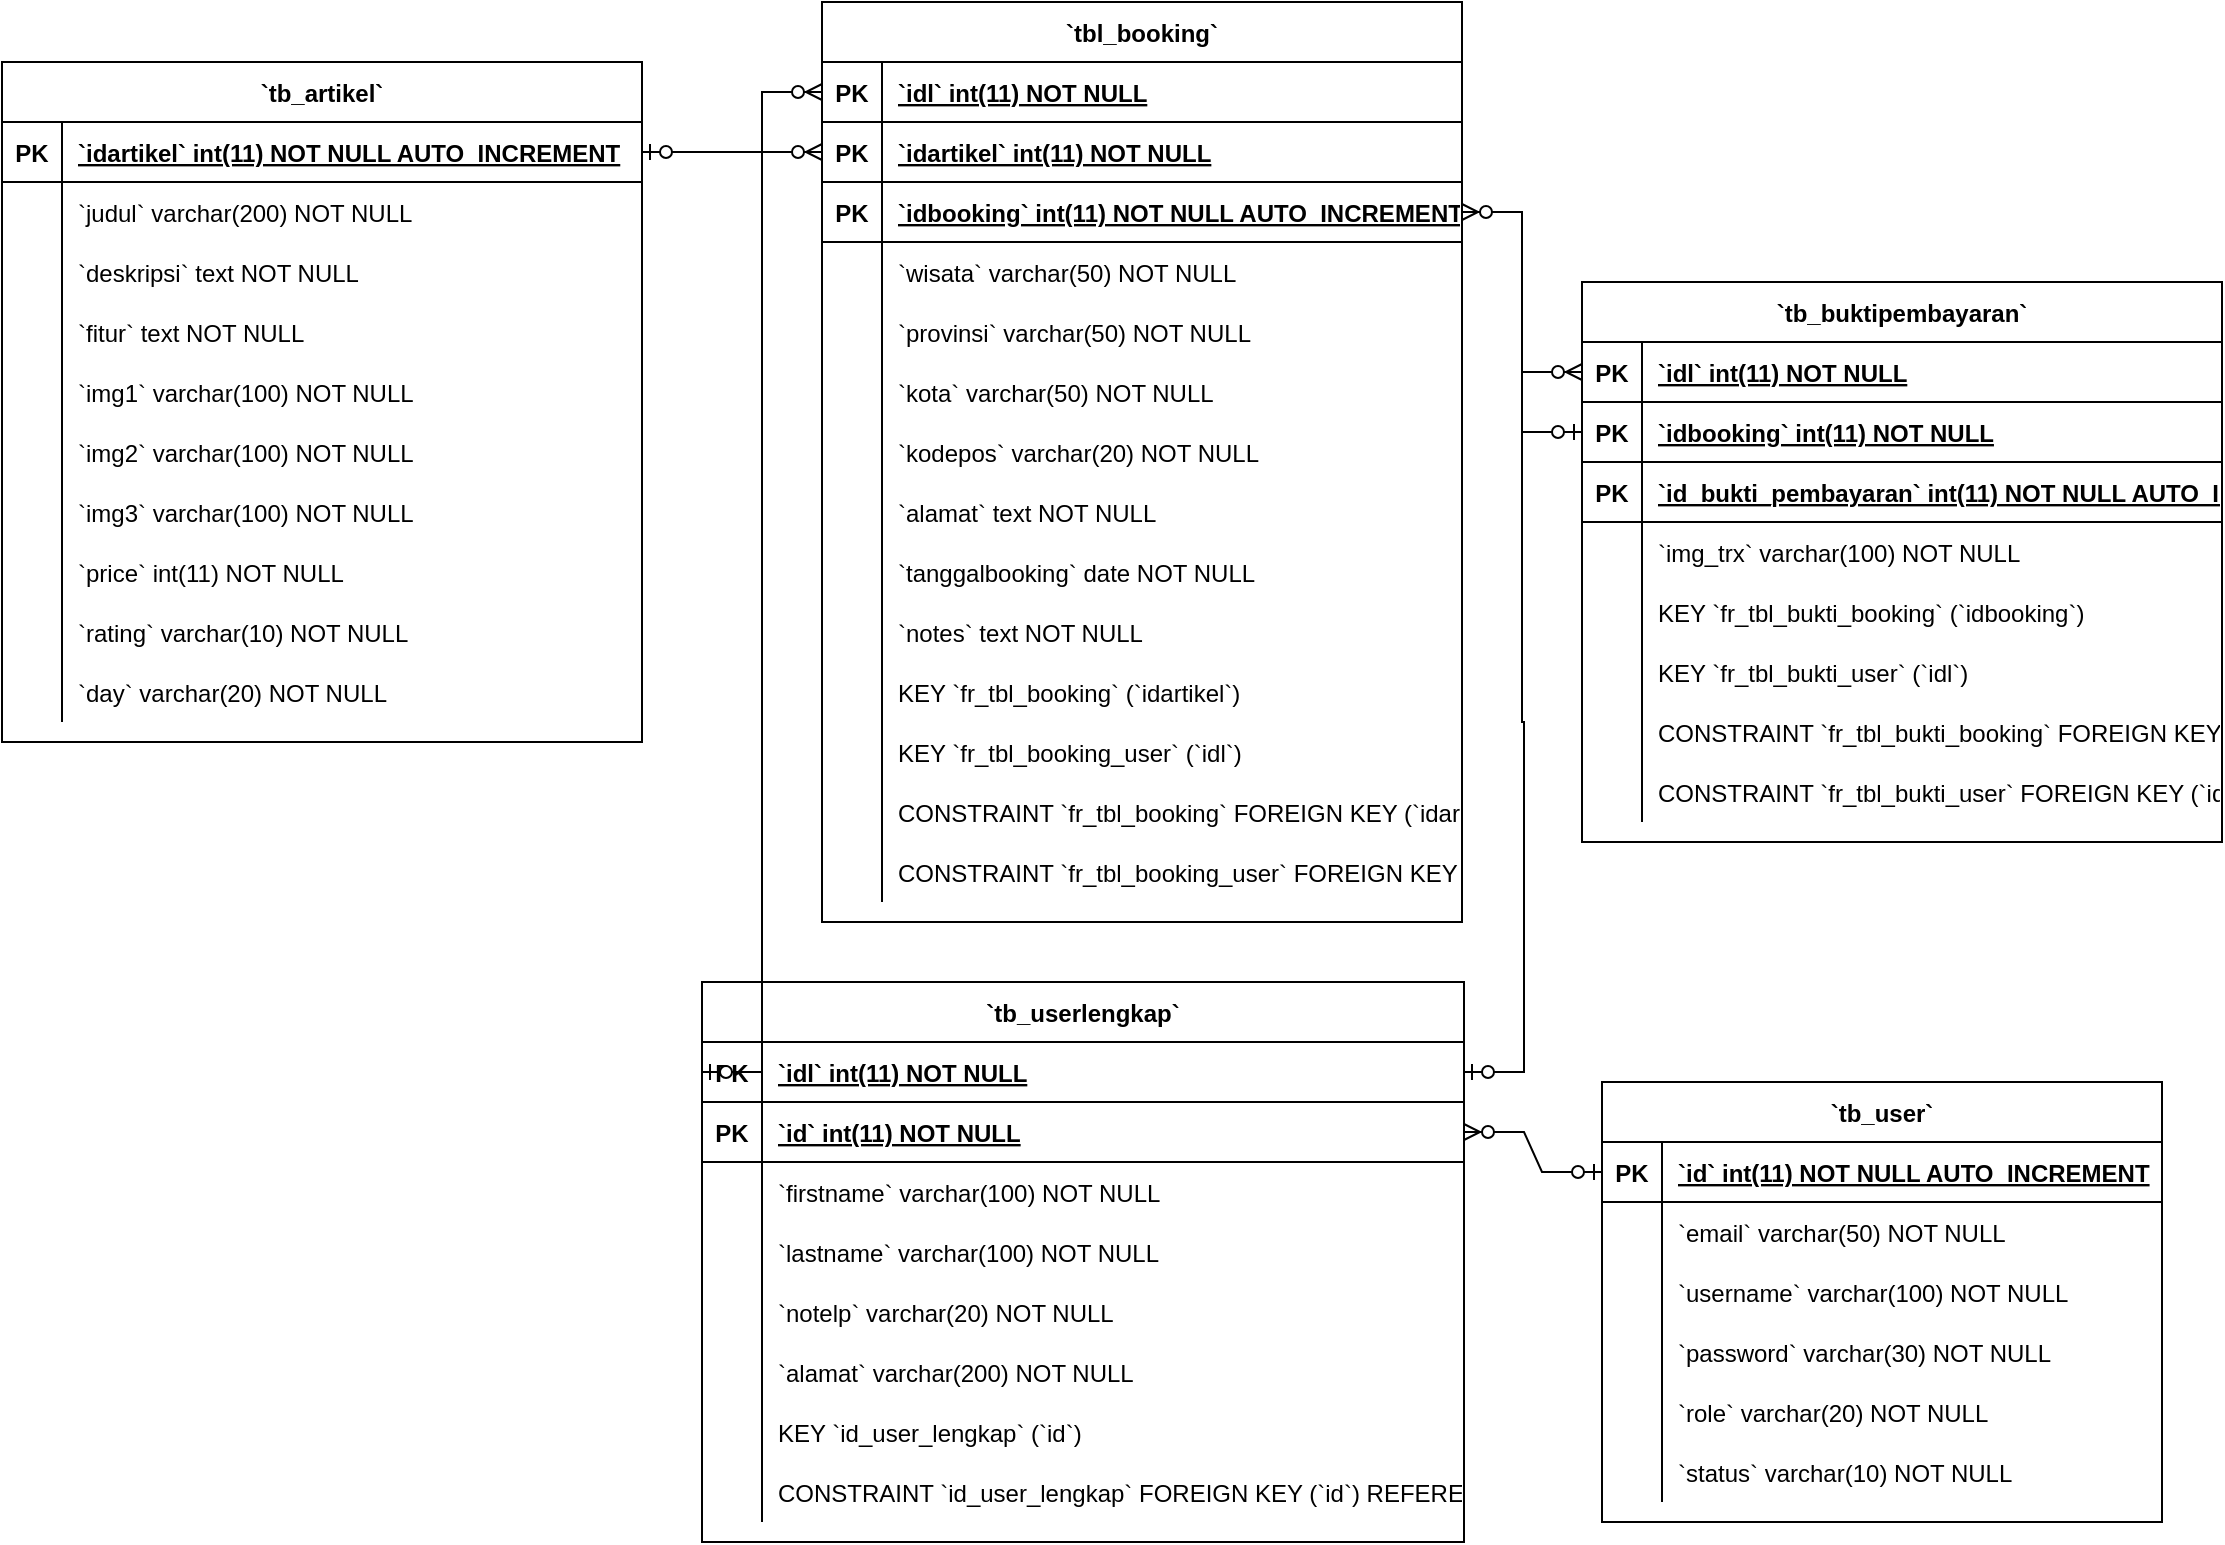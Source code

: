 <mxfile version="20.0.3" type="github">
  <diagram id="C5RBs43oDa-KdzZeNtuy" name="Page-1">
    <mxGraphModel dx="2504" dy="657" grid="1" gridSize="10" guides="1" tooltips="1" connect="1" arrows="1" fold="1" page="1" pageScale="1" pageWidth="1169" pageHeight="827" math="0" shadow="0">
      <root>
        <mxCell id="WIyWlLk6GJQsqaUBKTNV-0" />
        <mxCell id="WIyWlLk6GJQsqaUBKTNV-1" parent="WIyWlLk6GJQsqaUBKTNV-0" />
        <mxCell id="2WwVFmgvTA5Pnts_zzi8-0" value="`tb_artikel`" style="shape=table;startSize=30;container=1;collapsible=1;childLayout=tableLayout;fixedRows=1;rowLines=0;fontStyle=1;align=center;resizeLast=1;" vertex="1" parent="WIyWlLk6GJQsqaUBKTNV-1">
          <mxGeometry x="-1140" y="60" width="320" height="340" as="geometry" />
        </mxCell>
        <mxCell id="2WwVFmgvTA5Pnts_zzi8-1" value="" style="shape=tableRow;horizontal=0;startSize=0;swimlaneHead=0;swimlaneBody=0;fillColor=none;collapsible=0;dropTarget=0;points=[[0,0.5],[1,0.5]];portConstraint=eastwest;top=0;left=0;right=0;bottom=1;" vertex="1" parent="2WwVFmgvTA5Pnts_zzi8-0">
          <mxGeometry y="30" width="320" height="30" as="geometry" />
        </mxCell>
        <mxCell id="2WwVFmgvTA5Pnts_zzi8-2" value="PK" style="shape=partialRectangle;overflow=hidden;connectable=0;fillColor=none;top=0;left=0;bottom=0;right=0;fontStyle=1;" vertex="1" parent="2WwVFmgvTA5Pnts_zzi8-1">
          <mxGeometry width="30" height="30" as="geometry">
            <mxRectangle width="30" height="30" as="alternateBounds" />
          </mxGeometry>
        </mxCell>
        <mxCell id="2WwVFmgvTA5Pnts_zzi8-3" value="`idartikel` int(11) NOT NULL AUTO_INCREMENT" style="shape=partialRectangle;overflow=hidden;connectable=0;fillColor=none;align=left;top=0;left=0;bottom=0;right=0;spacingLeft=6;fontStyle=5;" vertex="1" parent="2WwVFmgvTA5Pnts_zzi8-1">
          <mxGeometry x="30" width="290" height="30" as="geometry">
            <mxRectangle width="290" height="30" as="alternateBounds" />
          </mxGeometry>
        </mxCell>
        <mxCell id="2WwVFmgvTA5Pnts_zzi8-4" value="" style="shape=tableRow;horizontal=0;startSize=0;swimlaneHead=0;swimlaneBody=0;fillColor=none;collapsible=0;dropTarget=0;points=[[0,0.5],[1,0.5]];portConstraint=eastwest;top=0;left=0;right=0;bottom=0;" vertex="1" parent="2WwVFmgvTA5Pnts_zzi8-0">
          <mxGeometry y="60" width="320" height="30" as="geometry" />
        </mxCell>
        <mxCell id="2WwVFmgvTA5Pnts_zzi8-5" value="" style="shape=partialRectangle;overflow=hidden;connectable=0;fillColor=none;top=0;left=0;bottom=0;right=0;" vertex="1" parent="2WwVFmgvTA5Pnts_zzi8-4">
          <mxGeometry width="30" height="30" as="geometry">
            <mxRectangle width="30" height="30" as="alternateBounds" />
          </mxGeometry>
        </mxCell>
        <mxCell id="2WwVFmgvTA5Pnts_zzi8-6" value="`judul` varchar(200) NOT NULL" style="shape=partialRectangle;overflow=hidden;connectable=0;fillColor=none;align=left;top=0;left=0;bottom=0;right=0;spacingLeft=6;" vertex="1" parent="2WwVFmgvTA5Pnts_zzi8-4">
          <mxGeometry x="30" width="290" height="30" as="geometry">
            <mxRectangle width="290" height="30" as="alternateBounds" />
          </mxGeometry>
        </mxCell>
        <mxCell id="2WwVFmgvTA5Pnts_zzi8-7" value="" style="shape=tableRow;horizontal=0;startSize=0;swimlaneHead=0;swimlaneBody=0;fillColor=none;collapsible=0;dropTarget=0;points=[[0,0.5],[1,0.5]];portConstraint=eastwest;top=0;left=0;right=0;bottom=0;" vertex="1" parent="2WwVFmgvTA5Pnts_zzi8-0">
          <mxGeometry y="90" width="320" height="30" as="geometry" />
        </mxCell>
        <mxCell id="2WwVFmgvTA5Pnts_zzi8-8" value="" style="shape=partialRectangle;overflow=hidden;connectable=0;fillColor=none;top=0;left=0;bottom=0;right=0;" vertex="1" parent="2WwVFmgvTA5Pnts_zzi8-7">
          <mxGeometry width="30" height="30" as="geometry">
            <mxRectangle width="30" height="30" as="alternateBounds" />
          </mxGeometry>
        </mxCell>
        <mxCell id="2WwVFmgvTA5Pnts_zzi8-9" value="`deskripsi` text NOT NULL" style="shape=partialRectangle;overflow=hidden;connectable=0;fillColor=none;align=left;top=0;left=0;bottom=0;right=0;spacingLeft=6;" vertex="1" parent="2WwVFmgvTA5Pnts_zzi8-7">
          <mxGeometry x="30" width="290" height="30" as="geometry">
            <mxRectangle width="290" height="30" as="alternateBounds" />
          </mxGeometry>
        </mxCell>
        <mxCell id="2WwVFmgvTA5Pnts_zzi8-10" value="" style="shape=tableRow;horizontal=0;startSize=0;swimlaneHead=0;swimlaneBody=0;fillColor=none;collapsible=0;dropTarget=0;points=[[0,0.5],[1,0.5]];portConstraint=eastwest;top=0;left=0;right=0;bottom=0;" vertex="1" parent="2WwVFmgvTA5Pnts_zzi8-0">
          <mxGeometry y="120" width="320" height="30" as="geometry" />
        </mxCell>
        <mxCell id="2WwVFmgvTA5Pnts_zzi8-11" value="" style="shape=partialRectangle;overflow=hidden;connectable=0;fillColor=none;top=0;left=0;bottom=0;right=0;" vertex="1" parent="2WwVFmgvTA5Pnts_zzi8-10">
          <mxGeometry width="30" height="30" as="geometry">
            <mxRectangle width="30" height="30" as="alternateBounds" />
          </mxGeometry>
        </mxCell>
        <mxCell id="2WwVFmgvTA5Pnts_zzi8-12" value="`fitur` text NOT NULL" style="shape=partialRectangle;overflow=hidden;connectable=0;fillColor=none;align=left;top=0;left=0;bottom=0;right=0;spacingLeft=6;" vertex="1" parent="2WwVFmgvTA5Pnts_zzi8-10">
          <mxGeometry x="30" width="290" height="30" as="geometry">
            <mxRectangle width="290" height="30" as="alternateBounds" />
          </mxGeometry>
        </mxCell>
        <mxCell id="2WwVFmgvTA5Pnts_zzi8-13" value="" style="shape=tableRow;horizontal=0;startSize=0;swimlaneHead=0;swimlaneBody=0;fillColor=none;collapsible=0;dropTarget=0;points=[[0,0.5],[1,0.5]];portConstraint=eastwest;top=0;left=0;right=0;bottom=0;" vertex="1" parent="2WwVFmgvTA5Pnts_zzi8-0">
          <mxGeometry y="150" width="320" height="30" as="geometry" />
        </mxCell>
        <mxCell id="2WwVFmgvTA5Pnts_zzi8-14" value="" style="shape=partialRectangle;overflow=hidden;connectable=0;fillColor=none;top=0;left=0;bottom=0;right=0;" vertex="1" parent="2WwVFmgvTA5Pnts_zzi8-13">
          <mxGeometry width="30" height="30" as="geometry">
            <mxRectangle width="30" height="30" as="alternateBounds" />
          </mxGeometry>
        </mxCell>
        <mxCell id="2WwVFmgvTA5Pnts_zzi8-15" value="`img1` varchar(100) NOT NULL" style="shape=partialRectangle;overflow=hidden;connectable=0;fillColor=none;align=left;top=0;left=0;bottom=0;right=0;spacingLeft=6;" vertex="1" parent="2WwVFmgvTA5Pnts_zzi8-13">
          <mxGeometry x="30" width="290" height="30" as="geometry">
            <mxRectangle width="290" height="30" as="alternateBounds" />
          </mxGeometry>
        </mxCell>
        <mxCell id="2WwVFmgvTA5Pnts_zzi8-16" value="" style="shape=tableRow;horizontal=0;startSize=0;swimlaneHead=0;swimlaneBody=0;fillColor=none;collapsible=0;dropTarget=0;points=[[0,0.5],[1,0.5]];portConstraint=eastwest;top=0;left=0;right=0;bottom=0;" vertex="1" parent="2WwVFmgvTA5Pnts_zzi8-0">
          <mxGeometry y="180" width="320" height="30" as="geometry" />
        </mxCell>
        <mxCell id="2WwVFmgvTA5Pnts_zzi8-17" value="" style="shape=partialRectangle;overflow=hidden;connectable=0;fillColor=none;top=0;left=0;bottom=0;right=0;" vertex="1" parent="2WwVFmgvTA5Pnts_zzi8-16">
          <mxGeometry width="30" height="30" as="geometry">
            <mxRectangle width="30" height="30" as="alternateBounds" />
          </mxGeometry>
        </mxCell>
        <mxCell id="2WwVFmgvTA5Pnts_zzi8-18" value="`img2` varchar(100) NOT NULL" style="shape=partialRectangle;overflow=hidden;connectable=0;fillColor=none;align=left;top=0;left=0;bottom=0;right=0;spacingLeft=6;" vertex="1" parent="2WwVFmgvTA5Pnts_zzi8-16">
          <mxGeometry x="30" width="290" height="30" as="geometry">
            <mxRectangle width="290" height="30" as="alternateBounds" />
          </mxGeometry>
        </mxCell>
        <mxCell id="2WwVFmgvTA5Pnts_zzi8-19" value="" style="shape=tableRow;horizontal=0;startSize=0;swimlaneHead=0;swimlaneBody=0;fillColor=none;collapsible=0;dropTarget=0;points=[[0,0.5],[1,0.5]];portConstraint=eastwest;top=0;left=0;right=0;bottom=0;" vertex="1" parent="2WwVFmgvTA5Pnts_zzi8-0">
          <mxGeometry y="210" width="320" height="30" as="geometry" />
        </mxCell>
        <mxCell id="2WwVFmgvTA5Pnts_zzi8-20" value="" style="shape=partialRectangle;overflow=hidden;connectable=0;fillColor=none;top=0;left=0;bottom=0;right=0;" vertex="1" parent="2WwVFmgvTA5Pnts_zzi8-19">
          <mxGeometry width="30" height="30" as="geometry">
            <mxRectangle width="30" height="30" as="alternateBounds" />
          </mxGeometry>
        </mxCell>
        <mxCell id="2WwVFmgvTA5Pnts_zzi8-21" value="`img3` varchar(100) NOT NULL" style="shape=partialRectangle;overflow=hidden;connectable=0;fillColor=none;align=left;top=0;left=0;bottom=0;right=0;spacingLeft=6;" vertex="1" parent="2WwVFmgvTA5Pnts_zzi8-19">
          <mxGeometry x="30" width="290" height="30" as="geometry">
            <mxRectangle width="290" height="30" as="alternateBounds" />
          </mxGeometry>
        </mxCell>
        <mxCell id="2WwVFmgvTA5Pnts_zzi8-22" value="" style="shape=tableRow;horizontal=0;startSize=0;swimlaneHead=0;swimlaneBody=0;fillColor=none;collapsible=0;dropTarget=0;points=[[0,0.5],[1,0.5]];portConstraint=eastwest;top=0;left=0;right=0;bottom=0;" vertex="1" parent="2WwVFmgvTA5Pnts_zzi8-0">
          <mxGeometry y="240" width="320" height="30" as="geometry" />
        </mxCell>
        <mxCell id="2WwVFmgvTA5Pnts_zzi8-23" value="" style="shape=partialRectangle;overflow=hidden;connectable=0;fillColor=none;top=0;left=0;bottom=0;right=0;" vertex="1" parent="2WwVFmgvTA5Pnts_zzi8-22">
          <mxGeometry width="30" height="30" as="geometry">
            <mxRectangle width="30" height="30" as="alternateBounds" />
          </mxGeometry>
        </mxCell>
        <mxCell id="2WwVFmgvTA5Pnts_zzi8-24" value="`price` int(11) NOT NULL" style="shape=partialRectangle;overflow=hidden;connectable=0;fillColor=none;align=left;top=0;left=0;bottom=0;right=0;spacingLeft=6;" vertex="1" parent="2WwVFmgvTA5Pnts_zzi8-22">
          <mxGeometry x="30" width="290" height="30" as="geometry">
            <mxRectangle width="290" height="30" as="alternateBounds" />
          </mxGeometry>
        </mxCell>
        <mxCell id="2WwVFmgvTA5Pnts_zzi8-25" value="" style="shape=tableRow;horizontal=0;startSize=0;swimlaneHead=0;swimlaneBody=0;fillColor=none;collapsible=0;dropTarget=0;points=[[0,0.5],[1,0.5]];portConstraint=eastwest;top=0;left=0;right=0;bottom=0;" vertex="1" parent="2WwVFmgvTA5Pnts_zzi8-0">
          <mxGeometry y="270" width="320" height="30" as="geometry" />
        </mxCell>
        <mxCell id="2WwVFmgvTA5Pnts_zzi8-26" value="" style="shape=partialRectangle;overflow=hidden;connectable=0;fillColor=none;top=0;left=0;bottom=0;right=0;" vertex="1" parent="2WwVFmgvTA5Pnts_zzi8-25">
          <mxGeometry width="30" height="30" as="geometry">
            <mxRectangle width="30" height="30" as="alternateBounds" />
          </mxGeometry>
        </mxCell>
        <mxCell id="2WwVFmgvTA5Pnts_zzi8-27" value="`rating` varchar(10) NOT NULL" style="shape=partialRectangle;overflow=hidden;connectable=0;fillColor=none;align=left;top=0;left=0;bottom=0;right=0;spacingLeft=6;" vertex="1" parent="2WwVFmgvTA5Pnts_zzi8-25">
          <mxGeometry x="30" width="290" height="30" as="geometry">
            <mxRectangle width="290" height="30" as="alternateBounds" />
          </mxGeometry>
        </mxCell>
        <mxCell id="2WwVFmgvTA5Pnts_zzi8-28" value="" style="shape=tableRow;horizontal=0;startSize=0;swimlaneHead=0;swimlaneBody=0;fillColor=none;collapsible=0;dropTarget=0;points=[[0,0.5],[1,0.5]];portConstraint=eastwest;top=0;left=0;right=0;bottom=0;" vertex="1" parent="2WwVFmgvTA5Pnts_zzi8-0">
          <mxGeometry y="300" width="320" height="30" as="geometry" />
        </mxCell>
        <mxCell id="2WwVFmgvTA5Pnts_zzi8-29" value="" style="shape=partialRectangle;overflow=hidden;connectable=0;fillColor=none;top=0;left=0;bottom=0;right=0;" vertex="1" parent="2WwVFmgvTA5Pnts_zzi8-28">
          <mxGeometry width="30" height="30" as="geometry">
            <mxRectangle width="30" height="30" as="alternateBounds" />
          </mxGeometry>
        </mxCell>
        <mxCell id="2WwVFmgvTA5Pnts_zzi8-30" value="`day` varchar(20) NOT NULL" style="shape=partialRectangle;overflow=hidden;connectable=0;fillColor=none;align=left;top=0;left=0;bottom=0;right=0;spacingLeft=6;" vertex="1" parent="2WwVFmgvTA5Pnts_zzi8-28">
          <mxGeometry x="30" width="290" height="30" as="geometry">
            <mxRectangle width="290" height="30" as="alternateBounds" />
          </mxGeometry>
        </mxCell>
        <mxCell id="2WwVFmgvTA5Pnts_zzi8-31" value="`tb_buktipembayaran`" style="shape=table;startSize=30;container=1;collapsible=1;childLayout=tableLayout;fixedRows=1;rowLines=0;fontStyle=1;align=center;resizeLast=1;" vertex="1" parent="WIyWlLk6GJQsqaUBKTNV-1">
          <mxGeometry x="-350" y="170" width="320" height="280" as="geometry" />
        </mxCell>
        <mxCell id="2WwVFmgvTA5Pnts_zzi8-32" value="" style="shape=tableRow;horizontal=0;startSize=0;swimlaneHead=0;swimlaneBody=0;fillColor=none;collapsible=0;dropTarget=0;points=[[0,0.5],[1,0.5]];portConstraint=eastwest;top=0;left=0;right=0;bottom=1;" vertex="1" parent="2WwVFmgvTA5Pnts_zzi8-31">
          <mxGeometry y="30" width="320" height="30" as="geometry" />
        </mxCell>
        <mxCell id="2WwVFmgvTA5Pnts_zzi8-33" value="PK" style="shape=partialRectangle;overflow=hidden;connectable=0;fillColor=none;top=0;left=0;bottom=0;right=0;fontStyle=1;" vertex="1" parent="2WwVFmgvTA5Pnts_zzi8-32">
          <mxGeometry width="30" height="30" as="geometry">
            <mxRectangle width="30" height="30" as="alternateBounds" />
          </mxGeometry>
        </mxCell>
        <mxCell id="2WwVFmgvTA5Pnts_zzi8-34" value="`idl` int(11) NOT NULL" style="shape=partialRectangle;overflow=hidden;connectable=0;fillColor=none;align=left;top=0;left=0;bottom=0;right=0;spacingLeft=6;fontStyle=5;" vertex="1" parent="2WwVFmgvTA5Pnts_zzi8-32">
          <mxGeometry x="30" width="290" height="30" as="geometry">
            <mxRectangle width="290" height="30" as="alternateBounds" />
          </mxGeometry>
        </mxCell>
        <mxCell id="2WwVFmgvTA5Pnts_zzi8-35" value="" style="shape=tableRow;horizontal=0;startSize=0;swimlaneHead=0;swimlaneBody=0;fillColor=none;collapsible=0;dropTarget=0;points=[[0,0.5],[1,0.5]];portConstraint=eastwest;top=0;left=0;right=0;bottom=1;" vertex="1" parent="2WwVFmgvTA5Pnts_zzi8-31">
          <mxGeometry y="60" width="320" height="30" as="geometry" />
        </mxCell>
        <mxCell id="2WwVFmgvTA5Pnts_zzi8-36" value="PK" style="shape=partialRectangle;overflow=hidden;connectable=0;fillColor=none;top=0;left=0;bottom=0;right=0;fontStyle=1;" vertex="1" parent="2WwVFmgvTA5Pnts_zzi8-35">
          <mxGeometry width="30" height="30" as="geometry">
            <mxRectangle width="30" height="30" as="alternateBounds" />
          </mxGeometry>
        </mxCell>
        <mxCell id="2WwVFmgvTA5Pnts_zzi8-37" value="`idbooking` int(11) NOT NULL" style="shape=partialRectangle;overflow=hidden;connectable=0;fillColor=none;align=left;top=0;left=0;bottom=0;right=0;spacingLeft=6;fontStyle=5;" vertex="1" parent="2WwVFmgvTA5Pnts_zzi8-35">
          <mxGeometry x="30" width="290" height="30" as="geometry">
            <mxRectangle width="290" height="30" as="alternateBounds" />
          </mxGeometry>
        </mxCell>
        <mxCell id="2WwVFmgvTA5Pnts_zzi8-38" value="" style="shape=tableRow;horizontal=0;startSize=0;swimlaneHead=0;swimlaneBody=0;fillColor=none;collapsible=0;dropTarget=0;points=[[0,0.5],[1,0.5]];portConstraint=eastwest;top=0;left=0;right=0;bottom=1;" vertex="1" parent="2WwVFmgvTA5Pnts_zzi8-31">
          <mxGeometry y="90" width="320" height="30" as="geometry" />
        </mxCell>
        <mxCell id="2WwVFmgvTA5Pnts_zzi8-39" value="PK" style="shape=partialRectangle;overflow=hidden;connectable=0;fillColor=none;top=0;left=0;bottom=0;right=0;fontStyle=1;" vertex="1" parent="2WwVFmgvTA5Pnts_zzi8-38">
          <mxGeometry width="30" height="30" as="geometry">
            <mxRectangle width="30" height="30" as="alternateBounds" />
          </mxGeometry>
        </mxCell>
        <mxCell id="2WwVFmgvTA5Pnts_zzi8-40" value="`id_bukti_pembayaran` int(11) NOT NULL AUTO_INCREMENT" style="shape=partialRectangle;overflow=hidden;connectable=0;fillColor=none;align=left;top=0;left=0;bottom=0;right=0;spacingLeft=6;fontStyle=5;" vertex="1" parent="2WwVFmgvTA5Pnts_zzi8-38">
          <mxGeometry x="30" width="290" height="30" as="geometry">
            <mxRectangle width="290" height="30" as="alternateBounds" />
          </mxGeometry>
        </mxCell>
        <mxCell id="2WwVFmgvTA5Pnts_zzi8-41" value="" style="shape=tableRow;horizontal=0;startSize=0;swimlaneHead=0;swimlaneBody=0;fillColor=none;collapsible=0;dropTarget=0;points=[[0,0.5],[1,0.5]];portConstraint=eastwest;top=0;left=0;right=0;bottom=0;" vertex="1" parent="2WwVFmgvTA5Pnts_zzi8-31">
          <mxGeometry y="120" width="320" height="30" as="geometry" />
        </mxCell>
        <mxCell id="2WwVFmgvTA5Pnts_zzi8-42" value="" style="shape=partialRectangle;overflow=hidden;connectable=0;fillColor=none;top=0;left=0;bottom=0;right=0;" vertex="1" parent="2WwVFmgvTA5Pnts_zzi8-41">
          <mxGeometry width="30" height="30" as="geometry">
            <mxRectangle width="30" height="30" as="alternateBounds" />
          </mxGeometry>
        </mxCell>
        <mxCell id="2WwVFmgvTA5Pnts_zzi8-43" value="`img_trx` varchar(100) NOT NULL" style="shape=partialRectangle;overflow=hidden;connectable=0;fillColor=none;align=left;top=0;left=0;bottom=0;right=0;spacingLeft=6;" vertex="1" parent="2WwVFmgvTA5Pnts_zzi8-41">
          <mxGeometry x="30" width="290" height="30" as="geometry">
            <mxRectangle width="290" height="30" as="alternateBounds" />
          </mxGeometry>
        </mxCell>
        <mxCell id="2WwVFmgvTA5Pnts_zzi8-44" value="" style="shape=tableRow;horizontal=0;startSize=0;swimlaneHead=0;swimlaneBody=0;fillColor=none;collapsible=0;dropTarget=0;points=[[0,0.5],[1,0.5]];portConstraint=eastwest;top=0;left=0;right=0;bottom=0;" vertex="1" parent="2WwVFmgvTA5Pnts_zzi8-31">
          <mxGeometry y="150" width="320" height="30" as="geometry" />
        </mxCell>
        <mxCell id="2WwVFmgvTA5Pnts_zzi8-45" value="" style="shape=partialRectangle;overflow=hidden;connectable=0;fillColor=none;top=0;left=0;bottom=0;right=0;" vertex="1" parent="2WwVFmgvTA5Pnts_zzi8-44">
          <mxGeometry width="30" height="30" as="geometry">
            <mxRectangle width="30" height="30" as="alternateBounds" />
          </mxGeometry>
        </mxCell>
        <mxCell id="2WwVFmgvTA5Pnts_zzi8-46" value="KEY `fr_tbl_bukti_booking` (`idbooking`)" style="shape=partialRectangle;overflow=hidden;connectable=0;fillColor=none;align=left;top=0;left=0;bottom=0;right=0;spacingLeft=6;" vertex="1" parent="2WwVFmgvTA5Pnts_zzi8-44">
          <mxGeometry x="30" width="290" height="30" as="geometry">
            <mxRectangle width="290" height="30" as="alternateBounds" />
          </mxGeometry>
        </mxCell>
        <mxCell id="2WwVFmgvTA5Pnts_zzi8-47" value="" style="shape=tableRow;horizontal=0;startSize=0;swimlaneHead=0;swimlaneBody=0;fillColor=none;collapsible=0;dropTarget=0;points=[[0,0.5],[1,0.5]];portConstraint=eastwest;top=0;left=0;right=0;bottom=0;" vertex="1" parent="2WwVFmgvTA5Pnts_zzi8-31">
          <mxGeometry y="180" width="320" height="30" as="geometry" />
        </mxCell>
        <mxCell id="2WwVFmgvTA5Pnts_zzi8-48" value="" style="shape=partialRectangle;overflow=hidden;connectable=0;fillColor=none;top=0;left=0;bottom=0;right=0;" vertex="1" parent="2WwVFmgvTA5Pnts_zzi8-47">
          <mxGeometry width="30" height="30" as="geometry">
            <mxRectangle width="30" height="30" as="alternateBounds" />
          </mxGeometry>
        </mxCell>
        <mxCell id="2WwVFmgvTA5Pnts_zzi8-49" value="KEY `fr_tbl_bukti_user` (`idl`)" style="shape=partialRectangle;overflow=hidden;connectable=0;fillColor=none;align=left;top=0;left=0;bottom=0;right=0;spacingLeft=6;" vertex="1" parent="2WwVFmgvTA5Pnts_zzi8-47">
          <mxGeometry x="30" width="290" height="30" as="geometry">
            <mxRectangle width="290" height="30" as="alternateBounds" />
          </mxGeometry>
        </mxCell>
        <mxCell id="2WwVFmgvTA5Pnts_zzi8-50" value="" style="shape=tableRow;horizontal=0;startSize=0;swimlaneHead=0;swimlaneBody=0;fillColor=none;collapsible=0;dropTarget=0;points=[[0,0.5],[1,0.5]];portConstraint=eastwest;top=0;left=0;right=0;bottom=0;" vertex="1" parent="2WwVFmgvTA5Pnts_zzi8-31">
          <mxGeometry y="210" width="320" height="30" as="geometry" />
        </mxCell>
        <mxCell id="2WwVFmgvTA5Pnts_zzi8-51" value="" style="shape=partialRectangle;overflow=hidden;connectable=0;fillColor=none;top=0;left=0;bottom=0;right=0;" vertex="1" parent="2WwVFmgvTA5Pnts_zzi8-50">
          <mxGeometry width="30" height="30" as="geometry">
            <mxRectangle width="30" height="30" as="alternateBounds" />
          </mxGeometry>
        </mxCell>
        <mxCell id="2WwVFmgvTA5Pnts_zzi8-52" value="CONSTRAINT `fr_tbl_bukti_booking` FOREIGN KEY (`idbooking`) REFERENCES `tbl_booking` (`idbooking`) ON DELETE CASCADE ON UPDATE CASCADE" style="shape=partialRectangle;overflow=hidden;connectable=0;fillColor=none;align=left;top=0;left=0;bottom=0;right=0;spacingLeft=6;" vertex="1" parent="2WwVFmgvTA5Pnts_zzi8-50">
          <mxGeometry x="30" width="290" height="30" as="geometry">
            <mxRectangle width="290" height="30" as="alternateBounds" />
          </mxGeometry>
        </mxCell>
        <mxCell id="2WwVFmgvTA5Pnts_zzi8-53" value="" style="shape=tableRow;horizontal=0;startSize=0;swimlaneHead=0;swimlaneBody=0;fillColor=none;collapsible=0;dropTarget=0;points=[[0,0.5],[1,0.5]];portConstraint=eastwest;top=0;left=0;right=0;bottom=0;" vertex="1" parent="2WwVFmgvTA5Pnts_zzi8-31">
          <mxGeometry y="240" width="320" height="30" as="geometry" />
        </mxCell>
        <mxCell id="2WwVFmgvTA5Pnts_zzi8-54" value="" style="shape=partialRectangle;overflow=hidden;connectable=0;fillColor=none;top=0;left=0;bottom=0;right=0;" vertex="1" parent="2WwVFmgvTA5Pnts_zzi8-53">
          <mxGeometry width="30" height="30" as="geometry">
            <mxRectangle width="30" height="30" as="alternateBounds" />
          </mxGeometry>
        </mxCell>
        <mxCell id="2WwVFmgvTA5Pnts_zzi8-55" value="CONSTRAINT `fr_tbl_bukti_user` FOREIGN KEY (`idl`) REFERENCES `tb_userlengkap` (`idl`) ON DELETE CASCADE ON UPDATE CASCADE" style="shape=partialRectangle;overflow=hidden;connectable=0;fillColor=none;align=left;top=0;left=0;bottom=0;right=0;spacingLeft=6;" vertex="1" parent="2WwVFmgvTA5Pnts_zzi8-53">
          <mxGeometry x="30" width="290" height="30" as="geometry">
            <mxRectangle width="290" height="30" as="alternateBounds" />
          </mxGeometry>
        </mxCell>
        <mxCell id="2WwVFmgvTA5Pnts_zzi8-56" value="`tb_user`" style="shape=table;startSize=30;container=1;collapsible=1;childLayout=tableLayout;fixedRows=1;rowLines=0;fontStyle=1;align=center;resizeLast=1;" vertex="1" parent="WIyWlLk6GJQsqaUBKTNV-1">
          <mxGeometry x="-340" y="570" width="280" height="220" as="geometry" />
        </mxCell>
        <mxCell id="2WwVFmgvTA5Pnts_zzi8-57" value="" style="shape=tableRow;horizontal=0;startSize=0;swimlaneHead=0;swimlaneBody=0;fillColor=none;collapsible=0;dropTarget=0;points=[[0,0.5],[1,0.5]];portConstraint=eastwest;top=0;left=0;right=0;bottom=1;" vertex="1" parent="2WwVFmgvTA5Pnts_zzi8-56">
          <mxGeometry y="30" width="280" height="30" as="geometry" />
        </mxCell>
        <mxCell id="2WwVFmgvTA5Pnts_zzi8-58" value="PK" style="shape=partialRectangle;overflow=hidden;connectable=0;fillColor=none;top=0;left=0;bottom=0;right=0;fontStyle=1;" vertex="1" parent="2WwVFmgvTA5Pnts_zzi8-57">
          <mxGeometry width="30" height="30" as="geometry">
            <mxRectangle width="30" height="30" as="alternateBounds" />
          </mxGeometry>
        </mxCell>
        <mxCell id="2WwVFmgvTA5Pnts_zzi8-59" value="`id` int(11) NOT NULL AUTO_INCREMENT" style="shape=partialRectangle;overflow=hidden;connectable=0;fillColor=none;align=left;top=0;left=0;bottom=0;right=0;spacingLeft=6;fontStyle=5;" vertex="1" parent="2WwVFmgvTA5Pnts_zzi8-57">
          <mxGeometry x="30" width="250" height="30" as="geometry">
            <mxRectangle width="250" height="30" as="alternateBounds" />
          </mxGeometry>
        </mxCell>
        <mxCell id="2WwVFmgvTA5Pnts_zzi8-60" value="" style="shape=tableRow;horizontal=0;startSize=0;swimlaneHead=0;swimlaneBody=0;fillColor=none;collapsible=0;dropTarget=0;points=[[0,0.5],[1,0.5]];portConstraint=eastwest;top=0;left=0;right=0;bottom=0;" vertex="1" parent="2WwVFmgvTA5Pnts_zzi8-56">
          <mxGeometry y="60" width="280" height="30" as="geometry" />
        </mxCell>
        <mxCell id="2WwVFmgvTA5Pnts_zzi8-61" value="" style="shape=partialRectangle;overflow=hidden;connectable=0;fillColor=none;top=0;left=0;bottom=0;right=0;" vertex="1" parent="2WwVFmgvTA5Pnts_zzi8-60">
          <mxGeometry width="30" height="30" as="geometry">
            <mxRectangle width="30" height="30" as="alternateBounds" />
          </mxGeometry>
        </mxCell>
        <mxCell id="2WwVFmgvTA5Pnts_zzi8-62" value="`email` varchar(50) NOT NULL" style="shape=partialRectangle;overflow=hidden;connectable=0;fillColor=none;align=left;top=0;left=0;bottom=0;right=0;spacingLeft=6;" vertex="1" parent="2WwVFmgvTA5Pnts_zzi8-60">
          <mxGeometry x="30" width="250" height="30" as="geometry">
            <mxRectangle width="250" height="30" as="alternateBounds" />
          </mxGeometry>
        </mxCell>
        <mxCell id="2WwVFmgvTA5Pnts_zzi8-63" value="" style="shape=tableRow;horizontal=0;startSize=0;swimlaneHead=0;swimlaneBody=0;fillColor=none;collapsible=0;dropTarget=0;points=[[0,0.5],[1,0.5]];portConstraint=eastwest;top=0;left=0;right=0;bottom=0;" vertex="1" parent="2WwVFmgvTA5Pnts_zzi8-56">
          <mxGeometry y="90" width="280" height="30" as="geometry" />
        </mxCell>
        <mxCell id="2WwVFmgvTA5Pnts_zzi8-64" value="" style="shape=partialRectangle;overflow=hidden;connectable=0;fillColor=none;top=0;left=0;bottom=0;right=0;" vertex="1" parent="2WwVFmgvTA5Pnts_zzi8-63">
          <mxGeometry width="30" height="30" as="geometry">
            <mxRectangle width="30" height="30" as="alternateBounds" />
          </mxGeometry>
        </mxCell>
        <mxCell id="2WwVFmgvTA5Pnts_zzi8-65" value="`username` varchar(100) NOT NULL" style="shape=partialRectangle;overflow=hidden;connectable=0;fillColor=none;align=left;top=0;left=0;bottom=0;right=0;spacingLeft=6;" vertex="1" parent="2WwVFmgvTA5Pnts_zzi8-63">
          <mxGeometry x="30" width="250" height="30" as="geometry">
            <mxRectangle width="250" height="30" as="alternateBounds" />
          </mxGeometry>
        </mxCell>
        <mxCell id="2WwVFmgvTA5Pnts_zzi8-66" value="" style="shape=tableRow;horizontal=0;startSize=0;swimlaneHead=0;swimlaneBody=0;fillColor=none;collapsible=0;dropTarget=0;points=[[0,0.5],[1,0.5]];portConstraint=eastwest;top=0;left=0;right=0;bottom=0;" vertex="1" parent="2WwVFmgvTA5Pnts_zzi8-56">
          <mxGeometry y="120" width="280" height="30" as="geometry" />
        </mxCell>
        <mxCell id="2WwVFmgvTA5Pnts_zzi8-67" value="" style="shape=partialRectangle;overflow=hidden;connectable=0;fillColor=none;top=0;left=0;bottom=0;right=0;" vertex="1" parent="2WwVFmgvTA5Pnts_zzi8-66">
          <mxGeometry width="30" height="30" as="geometry">
            <mxRectangle width="30" height="30" as="alternateBounds" />
          </mxGeometry>
        </mxCell>
        <mxCell id="2WwVFmgvTA5Pnts_zzi8-68" value="`password` varchar(30) NOT NULL" style="shape=partialRectangle;overflow=hidden;connectable=0;fillColor=none;align=left;top=0;left=0;bottom=0;right=0;spacingLeft=6;" vertex="1" parent="2WwVFmgvTA5Pnts_zzi8-66">
          <mxGeometry x="30" width="250" height="30" as="geometry">
            <mxRectangle width="250" height="30" as="alternateBounds" />
          </mxGeometry>
        </mxCell>
        <mxCell id="2WwVFmgvTA5Pnts_zzi8-69" value="" style="shape=tableRow;horizontal=0;startSize=0;swimlaneHead=0;swimlaneBody=0;fillColor=none;collapsible=0;dropTarget=0;points=[[0,0.5],[1,0.5]];portConstraint=eastwest;top=0;left=0;right=0;bottom=0;" vertex="1" parent="2WwVFmgvTA5Pnts_zzi8-56">
          <mxGeometry y="150" width="280" height="30" as="geometry" />
        </mxCell>
        <mxCell id="2WwVFmgvTA5Pnts_zzi8-70" value="" style="shape=partialRectangle;overflow=hidden;connectable=0;fillColor=none;top=0;left=0;bottom=0;right=0;" vertex="1" parent="2WwVFmgvTA5Pnts_zzi8-69">
          <mxGeometry width="30" height="30" as="geometry">
            <mxRectangle width="30" height="30" as="alternateBounds" />
          </mxGeometry>
        </mxCell>
        <mxCell id="2WwVFmgvTA5Pnts_zzi8-71" value="`role` varchar(20) NOT NULL" style="shape=partialRectangle;overflow=hidden;connectable=0;fillColor=none;align=left;top=0;left=0;bottom=0;right=0;spacingLeft=6;" vertex="1" parent="2WwVFmgvTA5Pnts_zzi8-69">
          <mxGeometry x="30" width="250" height="30" as="geometry">
            <mxRectangle width="250" height="30" as="alternateBounds" />
          </mxGeometry>
        </mxCell>
        <mxCell id="2WwVFmgvTA5Pnts_zzi8-72" value="" style="shape=tableRow;horizontal=0;startSize=0;swimlaneHead=0;swimlaneBody=0;fillColor=none;collapsible=0;dropTarget=0;points=[[0,0.5],[1,0.5]];portConstraint=eastwest;top=0;left=0;right=0;bottom=0;" vertex="1" parent="2WwVFmgvTA5Pnts_zzi8-56">
          <mxGeometry y="180" width="280" height="30" as="geometry" />
        </mxCell>
        <mxCell id="2WwVFmgvTA5Pnts_zzi8-73" value="" style="shape=partialRectangle;overflow=hidden;connectable=0;fillColor=none;top=0;left=0;bottom=0;right=0;" vertex="1" parent="2WwVFmgvTA5Pnts_zzi8-72">
          <mxGeometry width="30" height="30" as="geometry">
            <mxRectangle width="30" height="30" as="alternateBounds" />
          </mxGeometry>
        </mxCell>
        <mxCell id="2WwVFmgvTA5Pnts_zzi8-74" value="`status` varchar(10) NOT NULL" style="shape=partialRectangle;overflow=hidden;connectable=0;fillColor=none;align=left;top=0;left=0;bottom=0;right=0;spacingLeft=6;" vertex="1" parent="2WwVFmgvTA5Pnts_zzi8-72">
          <mxGeometry x="30" width="250" height="30" as="geometry">
            <mxRectangle width="250" height="30" as="alternateBounds" />
          </mxGeometry>
        </mxCell>
        <mxCell id="2WwVFmgvTA5Pnts_zzi8-75" value="`tb_userlengkap`" style="shape=table;startSize=30;container=1;collapsible=1;childLayout=tableLayout;fixedRows=1;rowLines=0;fontStyle=1;align=center;resizeLast=1;" vertex="1" parent="WIyWlLk6GJQsqaUBKTNV-1">
          <mxGeometry x="-790" y="520" width="381" height="280" as="geometry" />
        </mxCell>
        <mxCell id="2WwVFmgvTA5Pnts_zzi8-79" value="" style="shape=tableRow;horizontal=0;startSize=0;swimlaneHead=0;swimlaneBody=0;fillColor=none;collapsible=0;dropTarget=0;points=[[0,0.5],[1,0.5]];portConstraint=eastwest;top=0;left=0;right=0;bottom=1;" vertex="1" parent="2WwVFmgvTA5Pnts_zzi8-75">
          <mxGeometry y="30" width="381" height="30" as="geometry" />
        </mxCell>
        <mxCell id="2WwVFmgvTA5Pnts_zzi8-80" value="PK" style="shape=partialRectangle;overflow=hidden;connectable=0;fillColor=none;top=0;left=0;bottom=0;right=0;fontStyle=1;" vertex="1" parent="2WwVFmgvTA5Pnts_zzi8-79">
          <mxGeometry width="30" height="30" as="geometry">
            <mxRectangle width="30" height="30" as="alternateBounds" />
          </mxGeometry>
        </mxCell>
        <mxCell id="2WwVFmgvTA5Pnts_zzi8-81" value="`idl` int(11) NOT NULL" style="shape=partialRectangle;overflow=hidden;connectable=0;fillColor=none;align=left;top=0;left=0;bottom=0;right=0;spacingLeft=6;fontStyle=5;" vertex="1" parent="2WwVFmgvTA5Pnts_zzi8-79">
          <mxGeometry x="30" width="351" height="30" as="geometry">
            <mxRectangle width="351" height="30" as="alternateBounds" />
          </mxGeometry>
        </mxCell>
        <mxCell id="2WwVFmgvTA5Pnts_zzi8-76" value="" style="shape=tableRow;horizontal=0;startSize=0;swimlaneHead=0;swimlaneBody=0;fillColor=none;collapsible=0;dropTarget=0;points=[[0,0.5],[1,0.5]];portConstraint=eastwest;top=0;left=0;right=0;bottom=1;" vertex="1" parent="2WwVFmgvTA5Pnts_zzi8-75">
          <mxGeometry y="60" width="381" height="30" as="geometry" />
        </mxCell>
        <mxCell id="2WwVFmgvTA5Pnts_zzi8-77" value="PK" style="shape=partialRectangle;overflow=hidden;connectable=0;fillColor=none;top=0;left=0;bottom=0;right=0;fontStyle=1;" vertex="1" parent="2WwVFmgvTA5Pnts_zzi8-76">
          <mxGeometry width="30" height="30" as="geometry">
            <mxRectangle width="30" height="30" as="alternateBounds" />
          </mxGeometry>
        </mxCell>
        <mxCell id="2WwVFmgvTA5Pnts_zzi8-78" value="`id` int(11) NOT NULL" style="shape=partialRectangle;overflow=hidden;connectable=0;fillColor=none;align=left;top=0;left=0;bottom=0;right=0;spacingLeft=6;fontStyle=5;" vertex="1" parent="2WwVFmgvTA5Pnts_zzi8-76">
          <mxGeometry x="30" width="351" height="30" as="geometry">
            <mxRectangle width="351" height="30" as="alternateBounds" />
          </mxGeometry>
        </mxCell>
        <mxCell id="2WwVFmgvTA5Pnts_zzi8-82" value="" style="shape=tableRow;horizontal=0;startSize=0;swimlaneHead=0;swimlaneBody=0;fillColor=none;collapsible=0;dropTarget=0;points=[[0,0.5],[1,0.5]];portConstraint=eastwest;top=0;left=0;right=0;bottom=0;" vertex="1" parent="2WwVFmgvTA5Pnts_zzi8-75">
          <mxGeometry y="90" width="381" height="30" as="geometry" />
        </mxCell>
        <mxCell id="2WwVFmgvTA5Pnts_zzi8-83" value="" style="shape=partialRectangle;overflow=hidden;connectable=0;fillColor=none;top=0;left=0;bottom=0;right=0;" vertex="1" parent="2WwVFmgvTA5Pnts_zzi8-82">
          <mxGeometry width="30" height="30" as="geometry">
            <mxRectangle width="30" height="30" as="alternateBounds" />
          </mxGeometry>
        </mxCell>
        <mxCell id="2WwVFmgvTA5Pnts_zzi8-84" value="`firstname` varchar(100) NOT NULL" style="shape=partialRectangle;overflow=hidden;connectable=0;fillColor=none;align=left;top=0;left=0;bottom=0;right=0;spacingLeft=6;" vertex="1" parent="2WwVFmgvTA5Pnts_zzi8-82">
          <mxGeometry x="30" width="351" height="30" as="geometry">
            <mxRectangle width="351" height="30" as="alternateBounds" />
          </mxGeometry>
        </mxCell>
        <mxCell id="2WwVFmgvTA5Pnts_zzi8-85" value="" style="shape=tableRow;horizontal=0;startSize=0;swimlaneHead=0;swimlaneBody=0;fillColor=none;collapsible=0;dropTarget=0;points=[[0,0.5],[1,0.5]];portConstraint=eastwest;top=0;left=0;right=0;bottom=0;" vertex="1" parent="2WwVFmgvTA5Pnts_zzi8-75">
          <mxGeometry y="120" width="381" height="30" as="geometry" />
        </mxCell>
        <mxCell id="2WwVFmgvTA5Pnts_zzi8-86" value="" style="shape=partialRectangle;overflow=hidden;connectable=0;fillColor=none;top=0;left=0;bottom=0;right=0;" vertex="1" parent="2WwVFmgvTA5Pnts_zzi8-85">
          <mxGeometry width="30" height="30" as="geometry">
            <mxRectangle width="30" height="30" as="alternateBounds" />
          </mxGeometry>
        </mxCell>
        <mxCell id="2WwVFmgvTA5Pnts_zzi8-87" value="`lastname` varchar(100) NOT NULL" style="shape=partialRectangle;overflow=hidden;connectable=0;fillColor=none;align=left;top=0;left=0;bottom=0;right=0;spacingLeft=6;" vertex="1" parent="2WwVFmgvTA5Pnts_zzi8-85">
          <mxGeometry x="30" width="351" height="30" as="geometry">
            <mxRectangle width="351" height="30" as="alternateBounds" />
          </mxGeometry>
        </mxCell>
        <mxCell id="2WwVFmgvTA5Pnts_zzi8-88" value="" style="shape=tableRow;horizontal=0;startSize=0;swimlaneHead=0;swimlaneBody=0;fillColor=none;collapsible=0;dropTarget=0;points=[[0,0.5],[1,0.5]];portConstraint=eastwest;top=0;left=0;right=0;bottom=0;" vertex="1" parent="2WwVFmgvTA5Pnts_zzi8-75">
          <mxGeometry y="150" width="381" height="30" as="geometry" />
        </mxCell>
        <mxCell id="2WwVFmgvTA5Pnts_zzi8-89" value="" style="shape=partialRectangle;overflow=hidden;connectable=0;fillColor=none;top=0;left=0;bottom=0;right=0;" vertex="1" parent="2WwVFmgvTA5Pnts_zzi8-88">
          <mxGeometry width="30" height="30" as="geometry">
            <mxRectangle width="30" height="30" as="alternateBounds" />
          </mxGeometry>
        </mxCell>
        <mxCell id="2WwVFmgvTA5Pnts_zzi8-90" value="`notelp` varchar(20) NOT NULL" style="shape=partialRectangle;overflow=hidden;connectable=0;fillColor=none;align=left;top=0;left=0;bottom=0;right=0;spacingLeft=6;" vertex="1" parent="2WwVFmgvTA5Pnts_zzi8-88">
          <mxGeometry x="30" width="351" height="30" as="geometry">
            <mxRectangle width="351" height="30" as="alternateBounds" />
          </mxGeometry>
        </mxCell>
        <mxCell id="2WwVFmgvTA5Pnts_zzi8-91" value="" style="shape=tableRow;horizontal=0;startSize=0;swimlaneHead=0;swimlaneBody=0;fillColor=none;collapsible=0;dropTarget=0;points=[[0,0.5],[1,0.5]];portConstraint=eastwest;top=0;left=0;right=0;bottom=0;" vertex="1" parent="2WwVFmgvTA5Pnts_zzi8-75">
          <mxGeometry y="180" width="381" height="30" as="geometry" />
        </mxCell>
        <mxCell id="2WwVFmgvTA5Pnts_zzi8-92" value="" style="shape=partialRectangle;overflow=hidden;connectable=0;fillColor=none;top=0;left=0;bottom=0;right=0;" vertex="1" parent="2WwVFmgvTA5Pnts_zzi8-91">
          <mxGeometry width="30" height="30" as="geometry">
            <mxRectangle width="30" height="30" as="alternateBounds" />
          </mxGeometry>
        </mxCell>
        <mxCell id="2WwVFmgvTA5Pnts_zzi8-93" value="`alamat` varchar(200) NOT NULL" style="shape=partialRectangle;overflow=hidden;connectable=0;fillColor=none;align=left;top=0;left=0;bottom=0;right=0;spacingLeft=6;" vertex="1" parent="2WwVFmgvTA5Pnts_zzi8-91">
          <mxGeometry x="30" width="351" height="30" as="geometry">
            <mxRectangle width="351" height="30" as="alternateBounds" />
          </mxGeometry>
        </mxCell>
        <mxCell id="2WwVFmgvTA5Pnts_zzi8-94" value="" style="shape=tableRow;horizontal=0;startSize=0;swimlaneHead=0;swimlaneBody=0;fillColor=none;collapsible=0;dropTarget=0;points=[[0,0.5],[1,0.5]];portConstraint=eastwest;top=0;left=0;right=0;bottom=0;" vertex="1" parent="2WwVFmgvTA5Pnts_zzi8-75">
          <mxGeometry y="210" width="381" height="30" as="geometry" />
        </mxCell>
        <mxCell id="2WwVFmgvTA5Pnts_zzi8-95" value="" style="shape=partialRectangle;overflow=hidden;connectable=0;fillColor=none;top=0;left=0;bottom=0;right=0;" vertex="1" parent="2WwVFmgvTA5Pnts_zzi8-94">
          <mxGeometry width="30" height="30" as="geometry">
            <mxRectangle width="30" height="30" as="alternateBounds" />
          </mxGeometry>
        </mxCell>
        <mxCell id="2WwVFmgvTA5Pnts_zzi8-96" value="KEY `id_user_lengkap` (`id`)" style="shape=partialRectangle;overflow=hidden;connectable=0;fillColor=none;align=left;top=0;left=0;bottom=0;right=0;spacingLeft=6;" vertex="1" parent="2WwVFmgvTA5Pnts_zzi8-94">
          <mxGeometry x="30" width="351" height="30" as="geometry">
            <mxRectangle width="351" height="30" as="alternateBounds" />
          </mxGeometry>
        </mxCell>
        <mxCell id="2WwVFmgvTA5Pnts_zzi8-97" value="" style="shape=tableRow;horizontal=0;startSize=0;swimlaneHead=0;swimlaneBody=0;fillColor=none;collapsible=0;dropTarget=0;points=[[0,0.5],[1,0.5]];portConstraint=eastwest;top=0;left=0;right=0;bottom=0;" vertex="1" parent="2WwVFmgvTA5Pnts_zzi8-75">
          <mxGeometry y="240" width="381" height="30" as="geometry" />
        </mxCell>
        <mxCell id="2WwVFmgvTA5Pnts_zzi8-98" value="" style="shape=partialRectangle;overflow=hidden;connectable=0;fillColor=none;top=0;left=0;bottom=0;right=0;" vertex="1" parent="2WwVFmgvTA5Pnts_zzi8-97">
          <mxGeometry width="30" height="30" as="geometry">
            <mxRectangle width="30" height="30" as="alternateBounds" />
          </mxGeometry>
        </mxCell>
        <mxCell id="2WwVFmgvTA5Pnts_zzi8-99" value="CONSTRAINT `id_user_lengkap` FOREIGN KEY (`id`) REFERENCES `tb_user` (`id`) ON DELETE CASCADE ON UPDATE CASCADE" style="shape=partialRectangle;overflow=hidden;connectable=0;fillColor=none;align=left;top=0;left=0;bottom=0;right=0;spacingLeft=6;" vertex="1" parent="2WwVFmgvTA5Pnts_zzi8-97">
          <mxGeometry x="30" width="351" height="30" as="geometry">
            <mxRectangle width="351" height="30" as="alternateBounds" />
          </mxGeometry>
        </mxCell>
        <mxCell id="2WwVFmgvTA5Pnts_zzi8-100" value="`tbl_booking`" style="shape=table;startSize=30;container=1;collapsible=1;childLayout=tableLayout;fixedRows=1;rowLines=0;fontStyle=1;align=center;resizeLast=1;" vertex="1" parent="WIyWlLk6GJQsqaUBKTNV-1">
          <mxGeometry x="-730" y="30" width="320" height="460" as="geometry" />
        </mxCell>
        <mxCell id="2WwVFmgvTA5Pnts_zzi8-101" value="" style="shape=tableRow;horizontal=0;startSize=0;swimlaneHead=0;swimlaneBody=0;fillColor=none;collapsible=0;dropTarget=0;points=[[0,0.5],[1,0.5]];portConstraint=eastwest;top=0;left=0;right=0;bottom=1;" vertex="1" parent="2WwVFmgvTA5Pnts_zzi8-100">
          <mxGeometry y="30" width="320" height="30" as="geometry" />
        </mxCell>
        <mxCell id="2WwVFmgvTA5Pnts_zzi8-102" value="PK" style="shape=partialRectangle;overflow=hidden;connectable=0;fillColor=none;top=0;left=0;bottom=0;right=0;fontStyle=1;" vertex="1" parent="2WwVFmgvTA5Pnts_zzi8-101">
          <mxGeometry width="30" height="30" as="geometry">
            <mxRectangle width="30" height="30" as="alternateBounds" />
          </mxGeometry>
        </mxCell>
        <mxCell id="2WwVFmgvTA5Pnts_zzi8-103" value="`idl` int(11) NOT NULL" style="shape=partialRectangle;overflow=hidden;connectable=0;fillColor=none;align=left;top=0;left=0;bottom=0;right=0;spacingLeft=6;fontStyle=5;" vertex="1" parent="2WwVFmgvTA5Pnts_zzi8-101">
          <mxGeometry x="30" width="290" height="30" as="geometry">
            <mxRectangle width="290" height="30" as="alternateBounds" />
          </mxGeometry>
        </mxCell>
        <mxCell id="2WwVFmgvTA5Pnts_zzi8-104" value="" style="shape=tableRow;horizontal=0;startSize=0;swimlaneHead=0;swimlaneBody=0;fillColor=none;collapsible=0;dropTarget=0;points=[[0,0.5],[1,0.5]];portConstraint=eastwest;top=0;left=0;right=0;bottom=1;" vertex="1" parent="2WwVFmgvTA5Pnts_zzi8-100">
          <mxGeometry y="60" width="320" height="30" as="geometry" />
        </mxCell>
        <mxCell id="2WwVFmgvTA5Pnts_zzi8-105" value="PK" style="shape=partialRectangle;overflow=hidden;connectable=0;fillColor=none;top=0;left=0;bottom=0;right=0;fontStyle=1;" vertex="1" parent="2WwVFmgvTA5Pnts_zzi8-104">
          <mxGeometry width="30" height="30" as="geometry">
            <mxRectangle width="30" height="30" as="alternateBounds" />
          </mxGeometry>
        </mxCell>
        <mxCell id="2WwVFmgvTA5Pnts_zzi8-106" value="`idartikel` int(11) NOT NULL" style="shape=partialRectangle;overflow=hidden;connectable=0;fillColor=none;align=left;top=0;left=0;bottom=0;right=0;spacingLeft=6;fontStyle=5;" vertex="1" parent="2WwVFmgvTA5Pnts_zzi8-104">
          <mxGeometry x="30" width="290" height="30" as="geometry">
            <mxRectangle width="290" height="30" as="alternateBounds" />
          </mxGeometry>
        </mxCell>
        <mxCell id="2WwVFmgvTA5Pnts_zzi8-107" value="" style="shape=tableRow;horizontal=0;startSize=0;swimlaneHead=0;swimlaneBody=0;fillColor=none;collapsible=0;dropTarget=0;points=[[0,0.5],[1,0.5]];portConstraint=eastwest;top=0;left=0;right=0;bottom=1;" vertex="1" parent="2WwVFmgvTA5Pnts_zzi8-100">
          <mxGeometry y="90" width="320" height="30" as="geometry" />
        </mxCell>
        <mxCell id="2WwVFmgvTA5Pnts_zzi8-108" value="PK" style="shape=partialRectangle;overflow=hidden;connectable=0;fillColor=none;top=0;left=0;bottom=0;right=0;fontStyle=1;" vertex="1" parent="2WwVFmgvTA5Pnts_zzi8-107">
          <mxGeometry width="30" height="30" as="geometry">
            <mxRectangle width="30" height="30" as="alternateBounds" />
          </mxGeometry>
        </mxCell>
        <mxCell id="2WwVFmgvTA5Pnts_zzi8-109" value="`idbooking` int(11) NOT NULL AUTO_INCREMENT" style="shape=partialRectangle;overflow=hidden;connectable=0;fillColor=none;align=left;top=0;left=0;bottom=0;right=0;spacingLeft=6;fontStyle=5;" vertex="1" parent="2WwVFmgvTA5Pnts_zzi8-107">
          <mxGeometry x="30" width="290" height="30" as="geometry">
            <mxRectangle width="290" height="30" as="alternateBounds" />
          </mxGeometry>
        </mxCell>
        <mxCell id="2WwVFmgvTA5Pnts_zzi8-110" value="" style="shape=tableRow;horizontal=0;startSize=0;swimlaneHead=0;swimlaneBody=0;fillColor=none;collapsible=0;dropTarget=0;points=[[0,0.5],[1,0.5]];portConstraint=eastwest;top=0;left=0;right=0;bottom=0;" vertex="1" parent="2WwVFmgvTA5Pnts_zzi8-100">
          <mxGeometry y="120" width="320" height="30" as="geometry" />
        </mxCell>
        <mxCell id="2WwVFmgvTA5Pnts_zzi8-111" value="" style="shape=partialRectangle;overflow=hidden;connectable=0;fillColor=none;top=0;left=0;bottom=0;right=0;" vertex="1" parent="2WwVFmgvTA5Pnts_zzi8-110">
          <mxGeometry width="30" height="30" as="geometry">
            <mxRectangle width="30" height="30" as="alternateBounds" />
          </mxGeometry>
        </mxCell>
        <mxCell id="2WwVFmgvTA5Pnts_zzi8-112" value="`wisata` varchar(50) NOT NULL" style="shape=partialRectangle;overflow=hidden;connectable=0;fillColor=none;align=left;top=0;left=0;bottom=0;right=0;spacingLeft=6;" vertex="1" parent="2WwVFmgvTA5Pnts_zzi8-110">
          <mxGeometry x="30" width="290" height="30" as="geometry">
            <mxRectangle width="290" height="30" as="alternateBounds" />
          </mxGeometry>
        </mxCell>
        <mxCell id="2WwVFmgvTA5Pnts_zzi8-113" value="" style="shape=tableRow;horizontal=0;startSize=0;swimlaneHead=0;swimlaneBody=0;fillColor=none;collapsible=0;dropTarget=0;points=[[0,0.5],[1,0.5]];portConstraint=eastwest;top=0;left=0;right=0;bottom=0;" vertex="1" parent="2WwVFmgvTA5Pnts_zzi8-100">
          <mxGeometry y="150" width="320" height="30" as="geometry" />
        </mxCell>
        <mxCell id="2WwVFmgvTA5Pnts_zzi8-114" value="" style="shape=partialRectangle;overflow=hidden;connectable=0;fillColor=none;top=0;left=0;bottom=0;right=0;" vertex="1" parent="2WwVFmgvTA5Pnts_zzi8-113">
          <mxGeometry width="30" height="30" as="geometry">
            <mxRectangle width="30" height="30" as="alternateBounds" />
          </mxGeometry>
        </mxCell>
        <mxCell id="2WwVFmgvTA5Pnts_zzi8-115" value="`provinsi` varchar(50) NOT NULL" style="shape=partialRectangle;overflow=hidden;connectable=0;fillColor=none;align=left;top=0;left=0;bottom=0;right=0;spacingLeft=6;" vertex="1" parent="2WwVFmgvTA5Pnts_zzi8-113">
          <mxGeometry x="30" width="290" height="30" as="geometry">
            <mxRectangle width="290" height="30" as="alternateBounds" />
          </mxGeometry>
        </mxCell>
        <mxCell id="2WwVFmgvTA5Pnts_zzi8-116" value="" style="shape=tableRow;horizontal=0;startSize=0;swimlaneHead=0;swimlaneBody=0;fillColor=none;collapsible=0;dropTarget=0;points=[[0,0.5],[1,0.5]];portConstraint=eastwest;top=0;left=0;right=0;bottom=0;" vertex="1" parent="2WwVFmgvTA5Pnts_zzi8-100">
          <mxGeometry y="180" width="320" height="30" as="geometry" />
        </mxCell>
        <mxCell id="2WwVFmgvTA5Pnts_zzi8-117" value="" style="shape=partialRectangle;overflow=hidden;connectable=0;fillColor=none;top=0;left=0;bottom=0;right=0;" vertex="1" parent="2WwVFmgvTA5Pnts_zzi8-116">
          <mxGeometry width="30" height="30" as="geometry">
            <mxRectangle width="30" height="30" as="alternateBounds" />
          </mxGeometry>
        </mxCell>
        <mxCell id="2WwVFmgvTA5Pnts_zzi8-118" value="`kota` varchar(50) NOT NULL" style="shape=partialRectangle;overflow=hidden;connectable=0;fillColor=none;align=left;top=0;left=0;bottom=0;right=0;spacingLeft=6;" vertex="1" parent="2WwVFmgvTA5Pnts_zzi8-116">
          <mxGeometry x="30" width="290" height="30" as="geometry">
            <mxRectangle width="290" height="30" as="alternateBounds" />
          </mxGeometry>
        </mxCell>
        <mxCell id="2WwVFmgvTA5Pnts_zzi8-119" value="" style="shape=tableRow;horizontal=0;startSize=0;swimlaneHead=0;swimlaneBody=0;fillColor=none;collapsible=0;dropTarget=0;points=[[0,0.5],[1,0.5]];portConstraint=eastwest;top=0;left=0;right=0;bottom=0;" vertex="1" parent="2WwVFmgvTA5Pnts_zzi8-100">
          <mxGeometry y="210" width="320" height="30" as="geometry" />
        </mxCell>
        <mxCell id="2WwVFmgvTA5Pnts_zzi8-120" value="" style="shape=partialRectangle;overflow=hidden;connectable=0;fillColor=none;top=0;left=0;bottom=0;right=0;" vertex="1" parent="2WwVFmgvTA5Pnts_zzi8-119">
          <mxGeometry width="30" height="30" as="geometry">
            <mxRectangle width="30" height="30" as="alternateBounds" />
          </mxGeometry>
        </mxCell>
        <mxCell id="2WwVFmgvTA5Pnts_zzi8-121" value="`kodepos` varchar(20) NOT NULL" style="shape=partialRectangle;overflow=hidden;connectable=0;fillColor=none;align=left;top=0;left=0;bottom=0;right=0;spacingLeft=6;" vertex="1" parent="2WwVFmgvTA5Pnts_zzi8-119">
          <mxGeometry x="30" width="290" height="30" as="geometry">
            <mxRectangle width="290" height="30" as="alternateBounds" />
          </mxGeometry>
        </mxCell>
        <mxCell id="2WwVFmgvTA5Pnts_zzi8-122" value="" style="shape=tableRow;horizontal=0;startSize=0;swimlaneHead=0;swimlaneBody=0;fillColor=none;collapsible=0;dropTarget=0;points=[[0,0.5],[1,0.5]];portConstraint=eastwest;top=0;left=0;right=0;bottom=0;" vertex="1" parent="2WwVFmgvTA5Pnts_zzi8-100">
          <mxGeometry y="240" width="320" height="30" as="geometry" />
        </mxCell>
        <mxCell id="2WwVFmgvTA5Pnts_zzi8-123" value="" style="shape=partialRectangle;overflow=hidden;connectable=0;fillColor=none;top=0;left=0;bottom=0;right=0;" vertex="1" parent="2WwVFmgvTA5Pnts_zzi8-122">
          <mxGeometry width="30" height="30" as="geometry">
            <mxRectangle width="30" height="30" as="alternateBounds" />
          </mxGeometry>
        </mxCell>
        <mxCell id="2WwVFmgvTA5Pnts_zzi8-124" value="`alamat` text NOT NULL" style="shape=partialRectangle;overflow=hidden;connectable=0;fillColor=none;align=left;top=0;left=0;bottom=0;right=0;spacingLeft=6;" vertex="1" parent="2WwVFmgvTA5Pnts_zzi8-122">
          <mxGeometry x="30" width="290" height="30" as="geometry">
            <mxRectangle width="290" height="30" as="alternateBounds" />
          </mxGeometry>
        </mxCell>
        <mxCell id="2WwVFmgvTA5Pnts_zzi8-125" value="" style="shape=tableRow;horizontal=0;startSize=0;swimlaneHead=0;swimlaneBody=0;fillColor=none;collapsible=0;dropTarget=0;points=[[0,0.5],[1,0.5]];portConstraint=eastwest;top=0;left=0;right=0;bottom=0;" vertex="1" parent="2WwVFmgvTA5Pnts_zzi8-100">
          <mxGeometry y="270" width="320" height="30" as="geometry" />
        </mxCell>
        <mxCell id="2WwVFmgvTA5Pnts_zzi8-126" value="" style="shape=partialRectangle;overflow=hidden;connectable=0;fillColor=none;top=0;left=0;bottom=0;right=0;" vertex="1" parent="2WwVFmgvTA5Pnts_zzi8-125">
          <mxGeometry width="30" height="30" as="geometry">
            <mxRectangle width="30" height="30" as="alternateBounds" />
          </mxGeometry>
        </mxCell>
        <mxCell id="2WwVFmgvTA5Pnts_zzi8-127" value="`tanggalbooking` date NOT NULL" style="shape=partialRectangle;overflow=hidden;connectable=0;fillColor=none;align=left;top=0;left=0;bottom=0;right=0;spacingLeft=6;" vertex="1" parent="2WwVFmgvTA5Pnts_zzi8-125">
          <mxGeometry x="30" width="290" height="30" as="geometry">
            <mxRectangle width="290" height="30" as="alternateBounds" />
          </mxGeometry>
        </mxCell>
        <mxCell id="2WwVFmgvTA5Pnts_zzi8-128" value="" style="shape=tableRow;horizontal=0;startSize=0;swimlaneHead=0;swimlaneBody=0;fillColor=none;collapsible=0;dropTarget=0;points=[[0,0.5],[1,0.5]];portConstraint=eastwest;top=0;left=0;right=0;bottom=0;" vertex="1" parent="2WwVFmgvTA5Pnts_zzi8-100">
          <mxGeometry y="300" width="320" height="30" as="geometry" />
        </mxCell>
        <mxCell id="2WwVFmgvTA5Pnts_zzi8-129" value="" style="shape=partialRectangle;overflow=hidden;connectable=0;fillColor=none;top=0;left=0;bottom=0;right=0;" vertex="1" parent="2WwVFmgvTA5Pnts_zzi8-128">
          <mxGeometry width="30" height="30" as="geometry">
            <mxRectangle width="30" height="30" as="alternateBounds" />
          </mxGeometry>
        </mxCell>
        <mxCell id="2WwVFmgvTA5Pnts_zzi8-130" value="`notes` text NOT NULL" style="shape=partialRectangle;overflow=hidden;connectable=0;fillColor=none;align=left;top=0;left=0;bottom=0;right=0;spacingLeft=6;" vertex="1" parent="2WwVFmgvTA5Pnts_zzi8-128">
          <mxGeometry x="30" width="290" height="30" as="geometry">
            <mxRectangle width="290" height="30" as="alternateBounds" />
          </mxGeometry>
        </mxCell>
        <mxCell id="2WwVFmgvTA5Pnts_zzi8-131" value="" style="shape=tableRow;horizontal=0;startSize=0;swimlaneHead=0;swimlaneBody=0;fillColor=none;collapsible=0;dropTarget=0;points=[[0,0.5],[1,0.5]];portConstraint=eastwest;top=0;left=0;right=0;bottom=0;" vertex="1" parent="2WwVFmgvTA5Pnts_zzi8-100">
          <mxGeometry y="330" width="320" height="30" as="geometry" />
        </mxCell>
        <mxCell id="2WwVFmgvTA5Pnts_zzi8-132" value="" style="shape=partialRectangle;overflow=hidden;connectable=0;fillColor=none;top=0;left=0;bottom=0;right=0;" vertex="1" parent="2WwVFmgvTA5Pnts_zzi8-131">
          <mxGeometry width="30" height="30" as="geometry">
            <mxRectangle width="30" height="30" as="alternateBounds" />
          </mxGeometry>
        </mxCell>
        <mxCell id="2WwVFmgvTA5Pnts_zzi8-133" value="KEY `fr_tbl_booking` (`idartikel`)" style="shape=partialRectangle;overflow=hidden;connectable=0;fillColor=none;align=left;top=0;left=0;bottom=0;right=0;spacingLeft=6;" vertex="1" parent="2WwVFmgvTA5Pnts_zzi8-131">
          <mxGeometry x="30" width="290" height="30" as="geometry">
            <mxRectangle width="290" height="30" as="alternateBounds" />
          </mxGeometry>
        </mxCell>
        <mxCell id="2WwVFmgvTA5Pnts_zzi8-134" value="" style="shape=tableRow;horizontal=0;startSize=0;swimlaneHead=0;swimlaneBody=0;fillColor=none;collapsible=0;dropTarget=0;points=[[0,0.5],[1,0.5]];portConstraint=eastwest;top=0;left=0;right=0;bottom=0;" vertex="1" parent="2WwVFmgvTA5Pnts_zzi8-100">
          <mxGeometry y="360" width="320" height="30" as="geometry" />
        </mxCell>
        <mxCell id="2WwVFmgvTA5Pnts_zzi8-135" value="" style="shape=partialRectangle;overflow=hidden;connectable=0;fillColor=none;top=0;left=0;bottom=0;right=0;" vertex="1" parent="2WwVFmgvTA5Pnts_zzi8-134">
          <mxGeometry width="30" height="30" as="geometry">
            <mxRectangle width="30" height="30" as="alternateBounds" />
          </mxGeometry>
        </mxCell>
        <mxCell id="2WwVFmgvTA5Pnts_zzi8-136" value="KEY `fr_tbl_booking_user` (`idl`)" style="shape=partialRectangle;overflow=hidden;connectable=0;fillColor=none;align=left;top=0;left=0;bottom=0;right=0;spacingLeft=6;" vertex="1" parent="2WwVFmgvTA5Pnts_zzi8-134">
          <mxGeometry x="30" width="290" height="30" as="geometry">
            <mxRectangle width="290" height="30" as="alternateBounds" />
          </mxGeometry>
        </mxCell>
        <mxCell id="2WwVFmgvTA5Pnts_zzi8-137" value="" style="shape=tableRow;horizontal=0;startSize=0;swimlaneHead=0;swimlaneBody=0;fillColor=none;collapsible=0;dropTarget=0;points=[[0,0.5],[1,0.5]];portConstraint=eastwest;top=0;left=0;right=0;bottom=0;" vertex="1" parent="2WwVFmgvTA5Pnts_zzi8-100">
          <mxGeometry y="390" width="320" height="30" as="geometry" />
        </mxCell>
        <mxCell id="2WwVFmgvTA5Pnts_zzi8-138" value="" style="shape=partialRectangle;overflow=hidden;connectable=0;fillColor=none;top=0;left=0;bottom=0;right=0;" vertex="1" parent="2WwVFmgvTA5Pnts_zzi8-137">
          <mxGeometry width="30" height="30" as="geometry">
            <mxRectangle width="30" height="30" as="alternateBounds" />
          </mxGeometry>
        </mxCell>
        <mxCell id="2WwVFmgvTA5Pnts_zzi8-139" value="CONSTRAINT `fr_tbl_booking` FOREIGN KEY (`idartikel`) REFERENCES `tb_artikel` (`idartikel`) ON DELETE CASCADE ON UPDATE CASCADE" style="shape=partialRectangle;overflow=hidden;connectable=0;fillColor=none;align=left;top=0;left=0;bottom=0;right=0;spacingLeft=6;" vertex="1" parent="2WwVFmgvTA5Pnts_zzi8-137">
          <mxGeometry x="30" width="290" height="30" as="geometry">
            <mxRectangle width="290" height="30" as="alternateBounds" />
          </mxGeometry>
        </mxCell>
        <mxCell id="2WwVFmgvTA5Pnts_zzi8-140" value="" style="shape=tableRow;horizontal=0;startSize=0;swimlaneHead=0;swimlaneBody=0;fillColor=none;collapsible=0;dropTarget=0;points=[[0,0.5],[1,0.5]];portConstraint=eastwest;top=0;left=0;right=0;bottom=0;" vertex="1" parent="2WwVFmgvTA5Pnts_zzi8-100">
          <mxGeometry y="420" width="320" height="30" as="geometry" />
        </mxCell>
        <mxCell id="2WwVFmgvTA5Pnts_zzi8-141" value="" style="shape=partialRectangle;overflow=hidden;connectable=0;fillColor=none;top=0;left=0;bottom=0;right=0;" vertex="1" parent="2WwVFmgvTA5Pnts_zzi8-140">
          <mxGeometry width="30" height="30" as="geometry">
            <mxRectangle width="30" height="30" as="alternateBounds" />
          </mxGeometry>
        </mxCell>
        <mxCell id="2WwVFmgvTA5Pnts_zzi8-142" value="CONSTRAINT `fr_tbl_booking_user` FOREIGN KEY (`idl`) REFERENCES `tb_userlengkap` (`idl`) ON DELETE CASCADE ON UPDATE CASCADE" style="shape=partialRectangle;overflow=hidden;connectable=0;fillColor=none;align=left;top=0;left=0;bottom=0;right=0;spacingLeft=6;" vertex="1" parent="2WwVFmgvTA5Pnts_zzi8-140">
          <mxGeometry x="30" width="290" height="30" as="geometry">
            <mxRectangle width="290" height="30" as="alternateBounds" />
          </mxGeometry>
        </mxCell>
        <mxCell id="2WwVFmgvTA5Pnts_zzi8-145" value="" style="edgeStyle=entityRelationEdgeStyle;fontSize=12;html=1;endArrow=ERzeroToMany;startArrow=ERzeroToOne;rounded=0;exitX=0;exitY=0.5;exitDx=0;exitDy=0;entryX=1;entryY=0.5;entryDx=0;entryDy=0;" edge="1" parent="WIyWlLk6GJQsqaUBKTNV-1" source="2WwVFmgvTA5Pnts_zzi8-57" target="2WwVFmgvTA5Pnts_zzi8-76">
          <mxGeometry width="100" height="100" relative="1" as="geometry">
            <mxPoint x="-700" y="350" as="sourcePoint" />
            <mxPoint x="-350" y="640" as="targetPoint" />
          </mxGeometry>
        </mxCell>
        <mxCell id="2WwVFmgvTA5Pnts_zzi8-148" value="" style="edgeStyle=entityRelationEdgeStyle;fontSize=12;html=1;endArrow=ERzeroToMany;startArrow=ERzeroToOne;rounded=0;entryX=1;entryY=0.5;entryDx=0;entryDy=0;" edge="1" parent="WIyWlLk6GJQsqaUBKTNV-1" source="2WwVFmgvTA5Pnts_zzi8-35" target="2WwVFmgvTA5Pnts_zzi8-107">
          <mxGeometry width="100" height="100" relative="1" as="geometry">
            <mxPoint x="-340" y="360" as="sourcePoint" />
            <mxPoint x="-400" y="370" as="targetPoint" />
          </mxGeometry>
        </mxCell>
        <mxCell id="2WwVFmgvTA5Pnts_zzi8-149" value="" style="edgeStyle=entityRelationEdgeStyle;fontSize=12;html=1;endArrow=ERzeroToMany;startArrow=ERzeroToOne;rounded=0;exitX=1;exitY=0.5;exitDx=0;exitDy=0;entryX=0;entryY=0.5;entryDx=0;entryDy=0;" edge="1" parent="WIyWlLk6GJQsqaUBKTNV-1" source="2WwVFmgvTA5Pnts_zzi8-79" target="2WwVFmgvTA5Pnts_zzi8-32">
          <mxGeometry width="100" height="100" relative="1" as="geometry">
            <mxPoint x="-300" y="460" as="sourcePoint" />
            <mxPoint x="-360" y="470" as="targetPoint" />
          </mxGeometry>
        </mxCell>
        <mxCell id="2WwVFmgvTA5Pnts_zzi8-150" value="" style="edgeStyle=entityRelationEdgeStyle;fontSize=12;html=1;endArrow=ERzeroToMany;startArrow=ERzeroToOne;rounded=0;exitX=0;exitY=0.5;exitDx=0;exitDy=0;entryX=0;entryY=0.5;entryDx=0;entryDy=0;" edge="1" parent="WIyWlLk6GJQsqaUBKTNV-1" source="2WwVFmgvTA5Pnts_zzi8-79" target="2WwVFmgvTA5Pnts_zzi8-101">
          <mxGeometry width="100" height="100" relative="1" as="geometry">
            <mxPoint x="-767.0" y="585" as="sourcePoint" />
            <mxPoint x="-930" y="480" as="targetPoint" />
          </mxGeometry>
        </mxCell>
        <mxCell id="2WwVFmgvTA5Pnts_zzi8-151" value="" style="edgeStyle=entityRelationEdgeStyle;fontSize=12;html=1;endArrow=ERzeroToMany;startArrow=ERzeroToOne;rounded=0;exitX=1;exitY=0.5;exitDx=0;exitDy=0;entryX=0;entryY=0.5;entryDx=0;entryDy=0;" edge="1" parent="WIyWlLk6GJQsqaUBKTNV-1" source="2WwVFmgvTA5Pnts_zzi8-1" target="2WwVFmgvTA5Pnts_zzi8-104">
          <mxGeometry width="100" height="100" relative="1" as="geometry">
            <mxPoint x="-840" y="500" as="sourcePoint" />
            <mxPoint x="-1139" y="425" as="targetPoint" />
          </mxGeometry>
        </mxCell>
      </root>
    </mxGraphModel>
  </diagram>
</mxfile>
